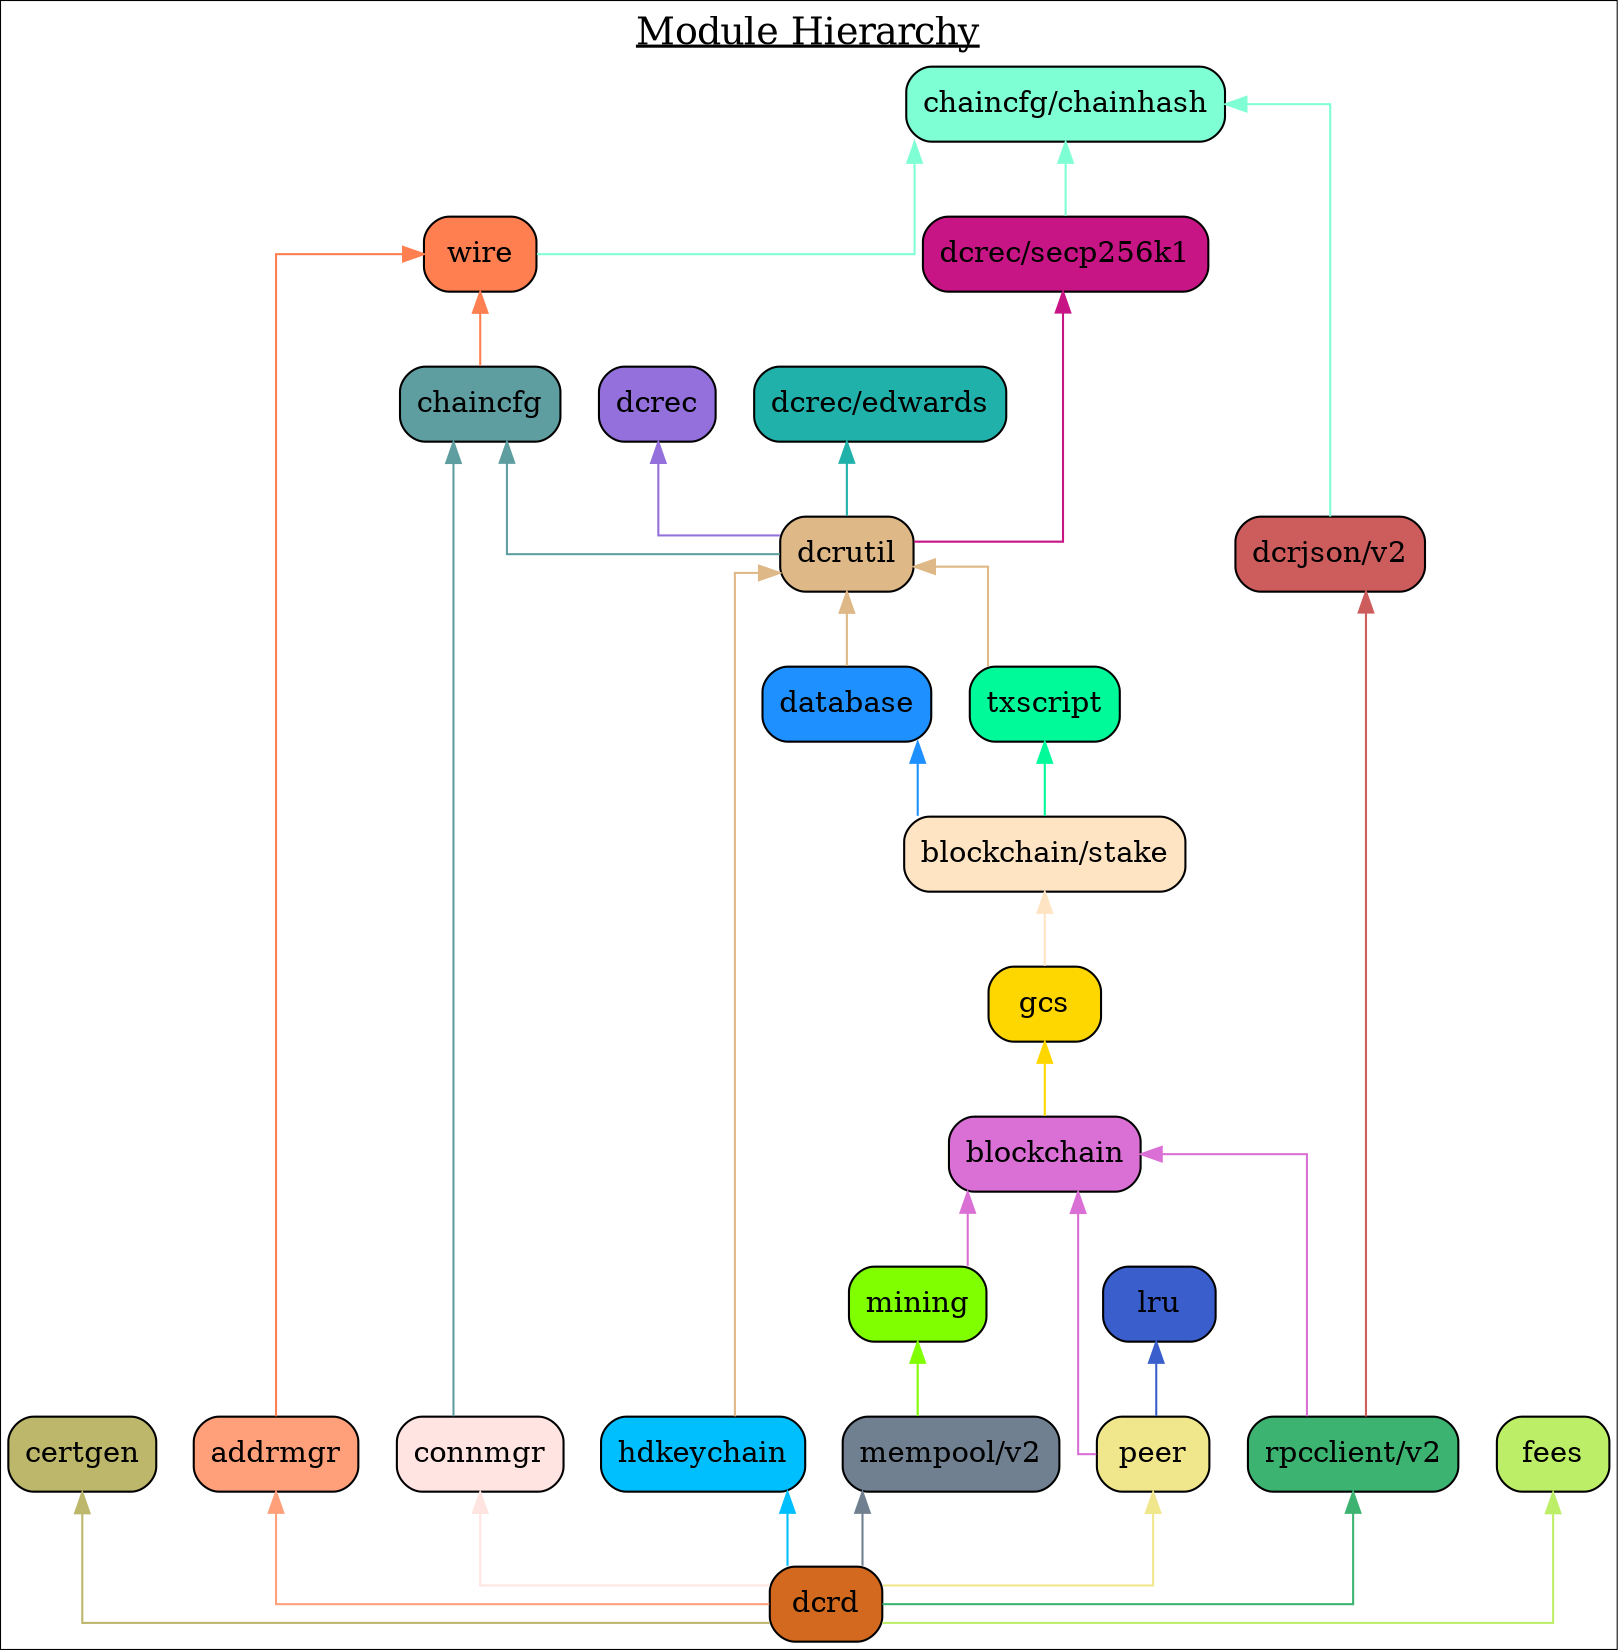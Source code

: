 digraph {
	graph [splines=ortho colorscheme=svg label=<<u>Module Hierarchy</u>> labelloc=t fontsize=18.0]
	node [shape=box style="filled, rounded"]

	certgen [label="certgen" fillcolor=darkkhaki]
	chainhash [label="chaincfg/chainhash" fillcolor=aquamarine]
	dcrjson [label="dcrjson/v2" fillcolor=indianred]
	wire [label="wire" fillcolor=coral]
	addrmgr [label="addrmgr" fillcolor=lightsalmon]
	chaincfg [label="chaincfg" fillcolor=cadetblue]
	connmgr [label="connmgr" fillcolor=mistyrose]
	dcrec [label="dcrec" fillcolor=mediumpurple]
	edwards [label="dcrec/edwards" fillcolor=lightseagreen]
	secp256k1 [label="dcrec/secp256k1" fillcolor=mediumvioletred]
	dcrutil [label="dcrutil" fillcolor=burlywood]
	database [label="database" fillcolor=dodgerblue]
	hdkeychain [label="hdkeychain" fillcolor=deepskyblue]
	txscript [label="txscript" fillcolor=mediumspringgreen]
	stake [label="blockchain/stake" fillcolor=bisque]
	gcs [label="gcs" fillcolor=gold]
	blockchain [label="blockchain" fillcolor=orchid]
	mempool [label="mempool/v2" fillcolor=slategray]
	mining [label="mining" fillcolor=chartreuse]
	lru  [label="lru" fillcolor=royalblue3]
	peer [label="peer" fillcolor=khaki]
	rpcclient [label="rpcclient/v2" fillcolor=mediumseagreen]
	fees [label="fees" fillcolor=darkolivegreen2]
	dcrd [label="dcrd" fillcolor=chocolate]

	{rank=same connmgr addrmgr hdkeychain peer rpcclient mempool}

	certgen
	chainhash -> dcrjson [dir=back color=aquamarine]
	chainhash -> wire [dir=back color=aquamarine]
	wire -> addrmgr [dir=back color=coral]
	wire -> chaincfg [dir=back color=coral]
	chaincfg -> connmgr [dir=back color=cadetblue]
	chainhash -> secp256k1 [dir=back color=aquamarine]
	chaincfg -> dcrutil [dir=back color=cadetblue]
	dcrec -> dcrutil [dir=back color=mediumpurple]
	edwards ->  dcrutil [dir=back color=lightseagreen]
	secp256k1 ->  dcrutil [dir=back color=mediumvioletred]
	dcrutil -> database [dir=back color=burlywood]
	dcrutil -> hdkeychain [dir=back color=burlywood]
	dcrutil -> txscript [dir=back color=burlywood]
	database ->  stake [dir=back color=dodgerblue]
	txscript -> stake [dir=back color=mediumspringgreen]
	stake -> gcs [dir=back color=bisque]
	gcs -> blockchain [dir=back color=gold]
	blockchain -> mining [dir=back color=orchid]
	mining -> mempool [dir=back color=chartreuse]
	lru -> peer [dir=back color=royalblue3]
	blockchain -> peer [dir=back color=orchid]
	blockchain -> rpcclient [dir=back color=orchid]
	dcrjson -> rpcclient [dir=back color=indianred]

	fees -> dcrd [dir=back color=darkolivegreen2]
	mempool -> dcrd [dir=back color=slategray]
	certgen -> dcrd [dir=back color=darkkhaki]
	addrmgr -> dcrd [dir=back color=lightsalmon]
	hdkeychain -> dcrd [dir=back color=deepskyblue]
	connmgr -> dcrd [dir=back color=mistyrose]
	rpcclient -> dcrd [dir=back color=mediumseagreen]
	peer -> dcrd [dir=back color=khaki]
}
